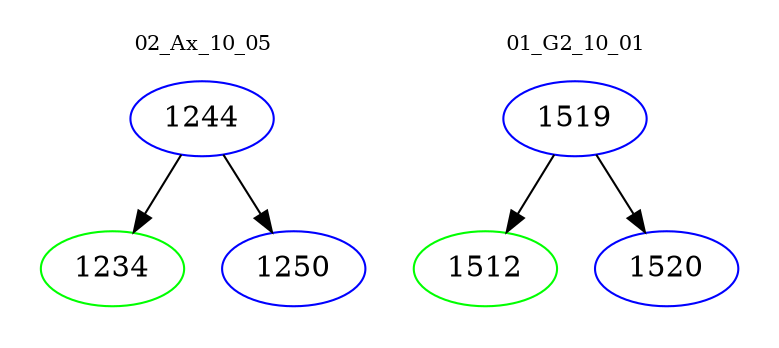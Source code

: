 digraph{
subgraph cluster_0 {
color = white
label = "02_Ax_10_05";
fontsize=10;
T0_1244 [label="1244", color="blue"]
T0_1244 -> T0_1234 [color="black"]
T0_1234 [label="1234", color="green"]
T0_1244 -> T0_1250 [color="black"]
T0_1250 [label="1250", color="blue"]
}
subgraph cluster_1 {
color = white
label = "01_G2_10_01";
fontsize=10;
T1_1519 [label="1519", color="blue"]
T1_1519 -> T1_1512 [color="black"]
T1_1512 [label="1512", color="green"]
T1_1519 -> T1_1520 [color="black"]
T1_1520 [label="1520", color="blue"]
}
}

